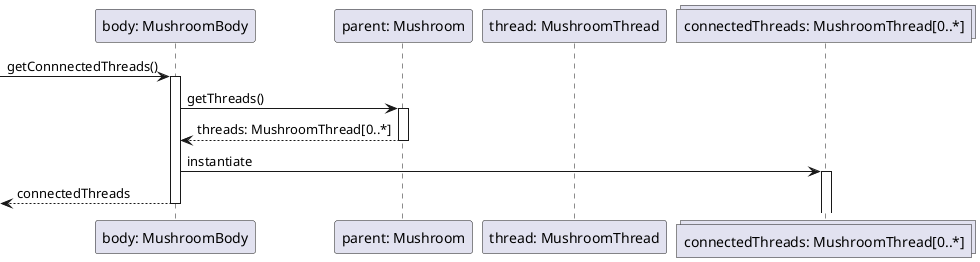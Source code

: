@startuml GetConectedThreads
participant "body: MushroomBody" as body
participant "parent: Mushroom" as parent
participant "thread: MushroomThread" as thread
collections "connectedThreads: MushroomThread[0..*]" as connectedThreads

-> body : getConnnectedThreads()
activate body

body -> parent : getThreads()
activate parent
parent --> body : threads: MushroomThread[0..*]
deactivate parent

body -> connectedThreads : instantiate
activate connectedThreads


<-- body : connectedThreads
deactivate body

@enduml